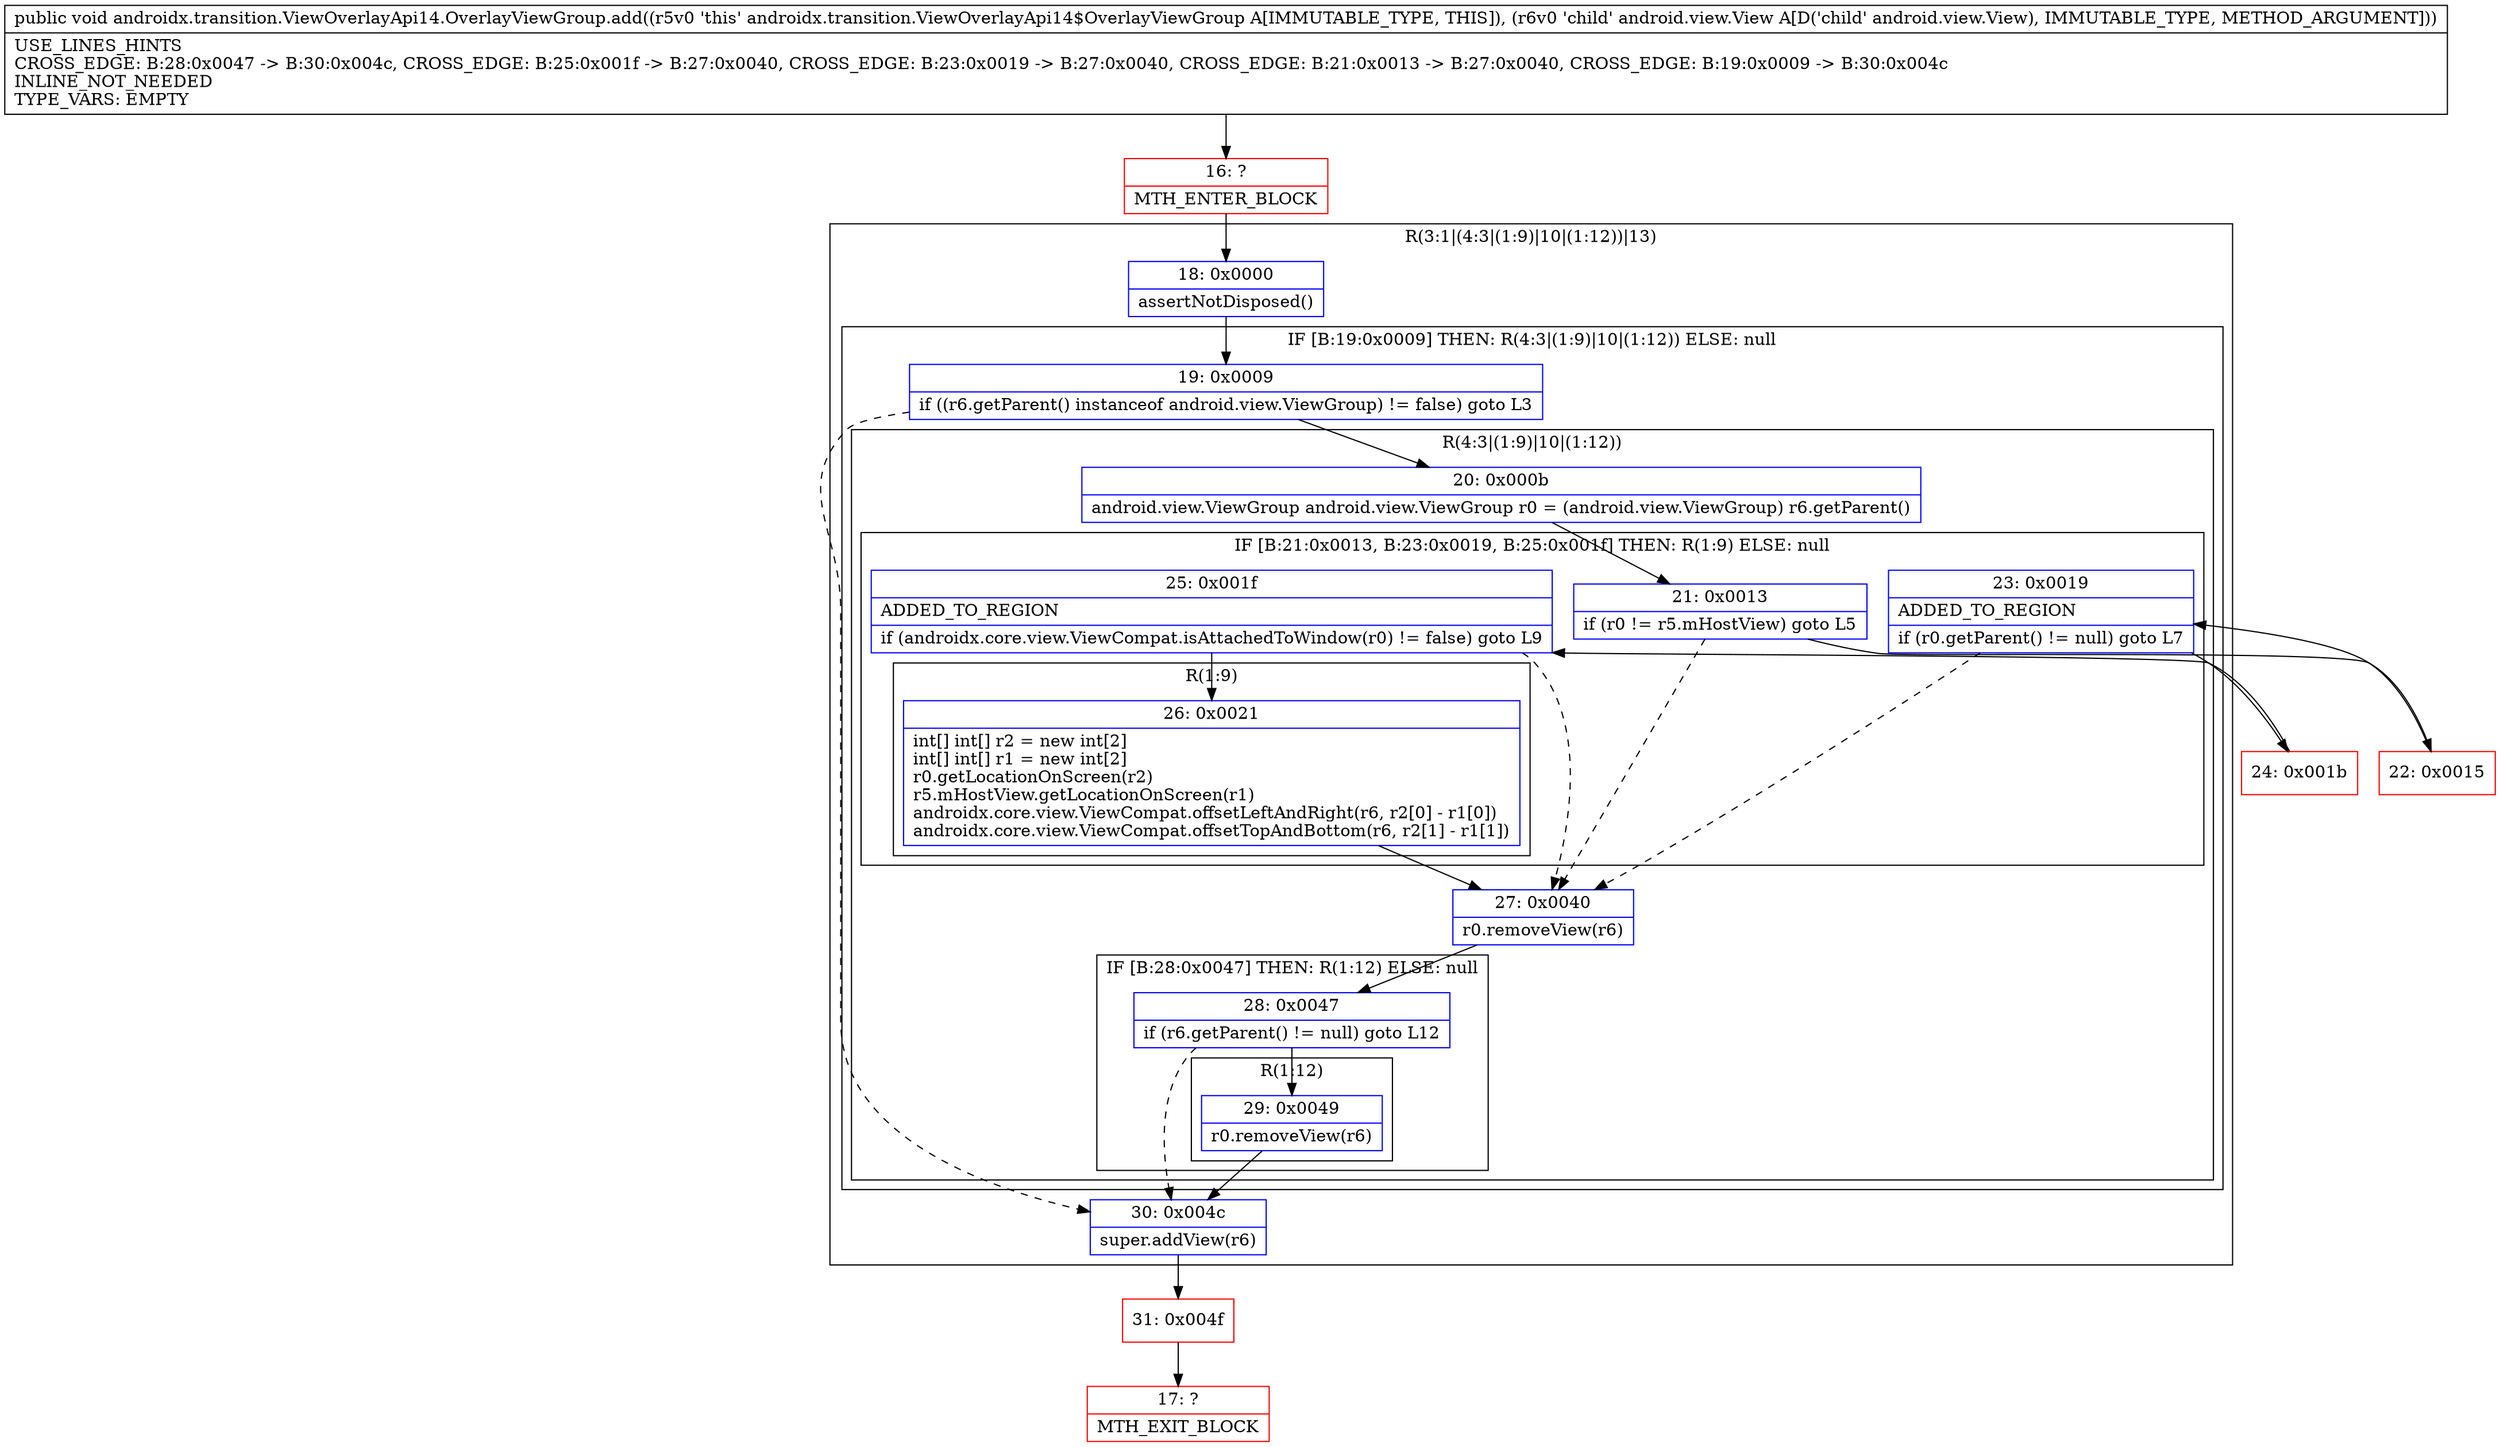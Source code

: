 digraph "CFG forandroidx.transition.ViewOverlayApi14.OverlayViewGroup.add(Landroid\/view\/View;)V" {
subgraph cluster_Region_2036286291 {
label = "R(3:1|(4:3|(1:9)|10|(1:12))|13)";
node [shape=record,color=blue];
Node_18 [shape=record,label="{18\:\ 0x0000|assertNotDisposed()\l}"];
subgraph cluster_IfRegion_1538256988 {
label = "IF [B:19:0x0009] THEN: R(4:3|(1:9)|10|(1:12)) ELSE: null";
node [shape=record,color=blue];
Node_19 [shape=record,label="{19\:\ 0x0009|if ((r6.getParent() instanceof android.view.ViewGroup) != false) goto L3\l}"];
subgraph cluster_Region_1357319756 {
label = "R(4:3|(1:9)|10|(1:12))";
node [shape=record,color=blue];
Node_20 [shape=record,label="{20\:\ 0x000b|android.view.ViewGroup android.view.ViewGroup r0 = (android.view.ViewGroup) r6.getParent()\l}"];
subgraph cluster_IfRegion_1797266232 {
label = "IF [B:21:0x0013, B:23:0x0019, B:25:0x001f] THEN: R(1:9) ELSE: null";
node [shape=record,color=blue];
Node_21 [shape=record,label="{21\:\ 0x0013|if (r0 != r5.mHostView) goto L5\l}"];
Node_23 [shape=record,label="{23\:\ 0x0019|ADDED_TO_REGION\l|if (r0.getParent() != null) goto L7\l}"];
Node_25 [shape=record,label="{25\:\ 0x001f|ADDED_TO_REGION\l|if (androidx.core.view.ViewCompat.isAttachedToWindow(r0) != false) goto L9\l}"];
subgraph cluster_Region_719355851 {
label = "R(1:9)";
node [shape=record,color=blue];
Node_26 [shape=record,label="{26\:\ 0x0021|int[] int[] r2 = new int[2]\lint[] int[] r1 = new int[2]\lr0.getLocationOnScreen(r2)\lr5.mHostView.getLocationOnScreen(r1)\landroidx.core.view.ViewCompat.offsetLeftAndRight(r6, r2[0] \- r1[0])\landroidx.core.view.ViewCompat.offsetTopAndBottom(r6, r2[1] \- r1[1])\l}"];
}
}
Node_27 [shape=record,label="{27\:\ 0x0040|r0.removeView(r6)\l}"];
subgraph cluster_IfRegion_1698533235 {
label = "IF [B:28:0x0047] THEN: R(1:12) ELSE: null";
node [shape=record,color=blue];
Node_28 [shape=record,label="{28\:\ 0x0047|if (r6.getParent() != null) goto L12\l}"];
subgraph cluster_Region_972169845 {
label = "R(1:12)";
node [shape=record,color=blue];
Node_29 [shape=record,label="{29\:\ 0x0049|r0.removeView(r6)\l}"];
}
}
}
}
Node_30 [shape=record,label="{30\:\ 0x004c|super.addView(r6)\l}"];
}
Node_16 [shape=record,color=red,label="{16\:\ ?|MTH_ENTER_BLOCK\l}"];
Node_22 [shape=record,color=red,label="{22\:\ 0x0015}"];
Node_24 [shape=record,color=red,label="{24\:\ 0x001b}"];
Node_31 [shape=record,color=red,label="{31\:\ 0x004f}"];
Node_17 [shape=record,color=red,label="{17\:\ ?|MTH_EXIT_BLOCK\l}"];
MethodNode[shape=record,label="{public void androidx.transition.ViewOverlayApi14.OverlayViewGroup.add((r5v0 'this' androidx.transition.ViewOverlayApi14$OverlayViewGroup A[IMMUTABLE_TYPE, THIS]), (r6v0 'child' android.view.View A[D('child' android.view.View), IMMUTABLE_TYPE, METHOD_ARGUMENT]))  | USE_LINES_HINTS\lCROSS_EDGE: B:28:0x0047 \-\> B:30:0x004c, CROSS_EDGE: B:25:0x001f \-\> B:27:0x0040, CROSS_EDGE: B:23:0x0019 \-\> B:27:0x0040, CROSS_EDGE: B:21:0x0013 \-\> B:27:0x0040, CROSS_EDGE: B:19:0x0009 \-\> B:30:0x004c\lINLINE_NOT_NEEDED\lTYPE_VARS: EMPTY\l}"];
MethodNode -> Node_16;Node_18 -> Node_19;
Node_19 -> Node_20;
Node_19 -> Node_30[style=dashed];
Node_20 -> Node_21;
Node_21 -> Node_22;
Node_21 -> Node_27[style=dashed];
Node_23 -> Node_24;
Node_23 -> Node_27[style=dashed];
Node_25 -> Node_26;
Node_25 -> Node_27[style=dashed];
Node_26 -> Node_27;
Node_27 -> Node_28;
Node_28 -> Node_29;
Node_28 -> Node_30[style=dashed];
Node_29 -> Node_30;
Node_30 -> Node_31;
Node_16 -> Node_18;
Node_22 -> Node_23;
Node_24 -> Node_25;
Node_31 -> Node_17;
}

